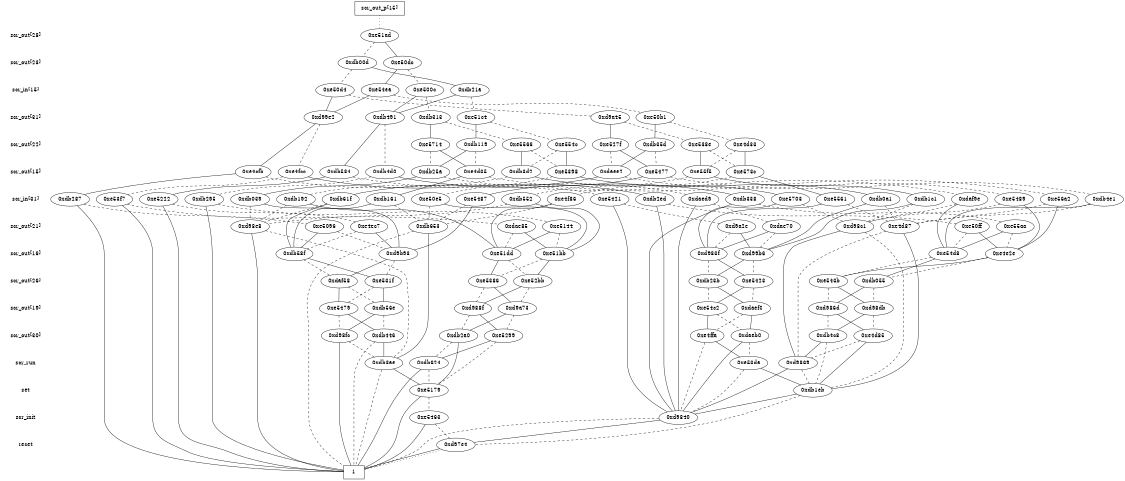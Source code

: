 digraph "DD" {
size = "7.5,10"
center = true;
edge [dir = none];
{ node [shape = plaintext];
  edge [style = invis];
  "CONST NODES" [style = invis];
" scr_out[28] " -> " scr_out[23] " -> " scr_in[15] " -> " scr_out[31] " -> " scr_out[22] " -> " scr_out[15] " -> " scr_in[31] " -> " scr_out[21] " -> " scr_out[16] " -> " scr_out[26] " -> " scr_out[19] " -> " scr_out[30] " -> " scr_run " -> " set " -> " scr_init " -> " reset " -> "CONST NODES"; 
}
{ rank = same; node [shape = box]; edge [style = invis];
"  scr_out_p[15]  "; }
{ rank = same; " scr_out[28] ";
"0xe51ad";
}
{ rank = same; " scr_out[23] ";
"0xe50dc";
"0xdb00d";
}
{ rank = same; " scr_in[15] ";
"0xe500c";
"0xdb21a";
"0xe50d4";
"0xe54ea";
}
{ rank = same; " scr_out[31] ";
"0xdb313";
"0xe50b1";
"0xe51c4";
"0xd9a45";
"0xdb491";
"0xd99e2";
}
{ rank = same; " scr_out[22] ";
"0xe538e";
"0xe5566";
"0xe5714";
"0xdb35d";
"0xe554c";
"0xe4d33";
"0xe527f";
"0xdb119";
}
{ rank = same; " scr_out[15] ";
"0xdb4d0";
"0xe4d35";
"0xe5477";
"0xdb584";
"0xe55f5";
"0xdaee2";
"0xdb3d2";
"0xe5398";
"0xe573c";
"0xe4fcc";
"0xe4cfb";
"0xdb25a";
}
{ rank = same; " scr_in[31] ";
"0xdb0a1";
"0xdaf9e";
"0xdb287";
"0xe5421";
"0xdb338";
"0xdb039";
"0xdb2ed";
"0xe53f7";
"0xdb1c1";
"0xdb161";
"0xe56a2";
"0xdaed9";
"0xe5561";
"0xe50e5";
"0xdb192";
"0xe5489";
"0xe5703";
"0xe5487";
"0xe5222";
"0xdb4e1";
"0xdb295";
"0xdb61f";
"0xe4f86";
"0xdb552";
}
{ rank = same; " scr_out[21] ";
"0xe50ff";
"0xd98e8";
"0xd9a2e";
"0xd98c1";
"0xdb653";
"0xe55aa";
"0xdae70";
"0xe4ec7";
"0xe5096";
"0xe5144";
"0xdae85";
"0xe4d87";
}
{ rank = same; " scr_out[16] ";
"0xe51dd";
"0xe54d8";
"0xdb58f";
"0xd983f";
"0xd9b93";
"0xe51bb";
"0xe4e2e";
"0xd99b6";
}
{ rank = same; " scr_out[26] ";
"0xdaf58";
"0xdb23b";
"0xe531f";
"0xe543b";
"0xe5386";
"0xdb055";
"0xe52bb";
"0xe5423";
}
{ rank = same; " scr_out[19] ";
"0xe5479";
"0xe54c2";
"0xd988f";
"0xdb56e";
"0xd986d";
"0xd9a73";
"0xd98db";
"0xdaef0";
}
{ rank = same; " scr_out[30] ";
"0xdb2a0";
"0xd98fc";
"0xe4ffa";
"0xdb4c8";
"0xdb446";
"0xe4d85";
"0xdaeb0";
"0xe5299";
}
{ rank = same; " scr_run ";
"0xe53da";
"0xdb3ae";
"0xd9869";
"0xdb624";
}
{ rank = same; " set ";
"0xe5179";
"0xdb1eb";
}
{ rank = same; " scr_init ";
"0xe5463";
"0xd9840";
}
{ rank = same; " reset ";
"0xd97e4";
}
{ rank = same; "CONST NODES";
{ node [shape = box]; "0xd979d";
}
}
"  scr_out_p[15]  " -> "0xe51ad" [style = dotted];
"0xe51ad" -> "0xe50dc";
"0xe51ad" -> "0xdb00d" [style = dashed];
"0xe50dc" -> "0xe54ea";
"0xe50dc" -> "0xe500c" [style = dashed];
"0xdb00d" -> "0xdb21a";
"0xdb00d" -> "0xe50d4" [style = dashed];
"0xe500c" -> "0xdb491";
"0xe500c" -> "0xdb313" [style = dashed];
"0xdb21a" -> "0xdb491";
"0xdb21a" -> "0xe51c4" [style = dashed];
"0xe50d4" -> "0xd99e2";
"0xe50d4" -> "0xd9a45" [style = dashed];
"0xe54ea" -> "0xd99e2";
"0xe54ea" -> "0xe50b1" [style = dashed];
"0xdb313" -> "0xe5714";
"0xdb313" -> "0xe5566" [style = dashed];
"0xe50b1" -> "0xdb35d";
"0xe50b1" -> "0xe4d33" [style = dashed];
"0xe51c4" -> "0xdb119";
"0xe51c4" -> "0xe554c" [style = dashed];
"0xd9a45" -> "0xe527f";
"0xd9a45" -> "0xe538e" [style = dashed];
"0xdb491" -> "0xdb584";
"0xdb491" -> "0xdb4d0" [style = dashed];
"0xd99e2" -> "0xe4cfb";
"0xd99e2" -> "0xe4fcc" [style = dashed];
"0xe538e" -> "0xe55f5";
"0xe538e" -> "0xe573c" [style = dashed];
"0xe5566" -> "0xdb3d2";
"0xe5566" -> "0xe5398" [style = dashed];
"0xe5714" -> "0xe4d35";
"0xe5714" -> "0xdb25a" [style = dashed];
"0xdb35d" -> "0xdaee2";
"0xdb35d" -> "0xe5477" [style = dashed];
"0xe554c" -> "0xe5398";
"0xe554c" -> "0xdb3d2" [style = dashed];
"0xe4d33" -> "0xe573c";
"0xe4d33" -> "0xe55f5" [style = dashed];
"0xe527f" -> "0xe5477";
"0xe527f" -> "0xdaee2" [style = dashed];
"0xdb119" -> "0xdb25a";
"0xdb119" -> "0xe4d35" [style = dashed];
"0xdb4d0" -> "0xdb338";
"0xdb4d0" -> "0xdb295" [style = dashed];
"0xe4d35" -> "0xdb161";
"0xe4d35" -> "0xe56a2" [style = dashed];
"0xe5477" -> "0xe5487";
"0xe5477" -> "0xdb4e1" [style = dashed];
"0xdb584" -> "0xe5222";
"0xdb584" -> "0xdaed9" [style = dashed];
"0xe55f5" -> "0xdb1c1";
"0xe55f5" -> "0xdb552" [style = dashed];
"0xdaee2" -> "0xdb61f";
"0xdaee2" -> "0xe5489" [style = dashed];
"0xdb3d2" -> "0xe5703";
"0xdb3d2" -> "0xdb192" [style = dashed];
"0xe5398" -> "0xdb0a1";
"0xe5398" -> "0xe50e5" [style = dashed];
"0xe573c" -> "0xe5561";
"0xe573c" -> "0xe4f86" [style = dashed];
"0xe4fcc" -> "0xdb2ed";
"0xe4fcc" -> "0xe53f7" [style = dashed];
"0xe4cfb" -> "0xdb287";
"0xe4cfb" -> "0xe5421" [style = dashed];
"0xdb25a" -> "0xdb039";
"0xdb25a" -> "0xdaf9e" [style = dashed];
"0xdb0a1" -> "0xd99b6";
"0xdb0a1" -> "0xe4d87" [style = dashed];
"0xdaf9e" -> "0xe54d8";
"0xdaf9e" -> "0xd98c1" [style = dashed];
"0xdb287" -> "0xd979d";
"0xdb287" -> "0xe5096" [style = dashed];
"0xe5421" -> "0xd9840";
"0xe5421" -> "0xd9a2e" [style = dashed];
"0xdb338" -> "0xd9840";
"0xdb338" -> "0xe55aa" [style = dashed];
"0xdb039" -> "0xd9b93";
"0xdb039" -> "0xd98e8" [style = dashed];
"0xdb2ed" -> "0xd9840";
"0xdb2ed" -> "0xe50ff" [style = dashed];
"0xe53f7" -> "0xd979d";
"0xe53f7" -> "0xdae85" [style = dashed];
"0xdb1c1" -> "0xd99b6";
"0xdb1c1" -> "0xd98c1" [style = dashed];
"0xdb161" -> "0xdb58f";
"0xdb161" -> "0xdb653" [style = dashed];
"0xe56a2" -> "0xe4e2e";
"0xe56a2" -> "0xe4d87" [style = dashed];
"0xdaed9" -> "0xd9840";
"0xdaed9" -> "0xdae70" [style = dashed];
"0xe5561" -> "0xd983f";
"0xe5561" -> "0xe4d87" [style = dashed];
"0xe50e5" -> "0xe51bb";
"0xe50e5" -> "0xdb653" [style = dashed];
"0xdb192" -> "0xe51dd";
"0xdb192" -> "0xd98e8" [style = dashed];
"0xe5489" -> "0xe4e2e";
"0xe5489" -> "0xd98c1" [style = dashed];
"0xe5703" -> "0xd983f";
"0xe5703" -> "0xd98c1" [style = dashed];
"0xe5487" -> "0xd9b93";
"0xe5487" -> "0xdb653" [style = dashed];
"0xe5222" -> "0xd979d";
"0xe5222" -> "0xe4ec7" [style = dashed];
"0xdb4e1" -> "0xe54d8";
"0xdb4e1" -> "0xe4d87" [style = dashed];
"0xdb295" -> "0xd979d";
"0xdb295" -> "0xe5144" [style = dashed];
"0xdb61f" -> "0xdb58f";
"0xdb61f" -> "0xd98e8" [style = dashed];
"0xe4f86" -> "0xe51dd";
"0xe4f86" -> "0xdb653" [style = dashed];
"0xdb552" -> "0xe51bb";
"0xdb552" -> "0xd98e8" [style = dashed];
"0xe50ff" -> "0xe4e2e";
"0xe50ff" -> "0xe54d8" [style = dashed];
"0xd98e8" -> "0xd979d";
"0xd98e8" -> "0xdb3ae" [style = dashed];
"0xd9a2e" -> "0xd99b6";
"0xd9a2e" -> "0xd983f" [style = dashed];
"0xd98c1" -> "0xd9869";
"0xd98c1" -> "0xdb1eb" [style = dashed];
"0xdb653" -> "0xdb3ae";
"0xdb653" -> "0xd979d" [style = dashed];
"0xe55aa" -> "0xe54d8";
"0xe55aa" -> "0xe4e2e" [style = dashed];
"0xdae70" -> "0xd983f";
"0xdae70" -> "0xd99b6" [style = dashed];
"0xe4ec7" -> "0xd9b93";
"0xe4ec7" -> "0xdb58f" [style = dashed];
"0xe5096" -> "0xdb58f";
"0xe5096" -> "0xd9b93" [style = dashed];
"0xe5144" -> "0xe51dd";
"0xe5144" -> "0xe51bb" [style = dashed];
"0xdae85" -> "0xe51bb";
"0xdae85" -> "0xe51dd" [style = dashed];
"0xe4d87" -> "0xdb1eb";
"0xe4d87" -> "0xd9869" [style = dashed];
"0xe51dd" -> "0xe5386";
"0xe51dd" -> "0xe52bb" [style = dashed];
"0xe54d8" -> "0xdb055";
"0xe54d8" -> "0xe543b" [style = dashed];
"0xdb58f" -> "0xe531f";
"0xdb58f" -> "0xdaf58" [style = dashed];
"0xd983f" -> "0xe5423";
"0xd983f" -> "0xdb23b" [style = dashed];
"0xd9b93" -> "0xdaf58";
"0xd9b93" -> "0xe531f" [style = dashed];
"0xe51bb" -> "0xe52bb";
"0xe51bb" -> "0xe5386" [style = dashed];
"0xe4e2e" -> "0xe543b";
"0xe4e2e" -> "0xdb055" [style = dashed];
"0xd99b6" -> "0xdb23b";
"0xd99b6" -> "0xe5423" [style = dashed];
"0xdaf58" -> "0xe5479";
"0xdaf58" -> "0xdb56e" [style = dashed];
"0xdb23b" -> "0xdaef0";
"0xdb23b" -> "0xe54c2" [style = dashed];
"0xe531f" -> "0xdb56e";
"0xe531f" -> "0xe5479" [style = dashed];
"0xe543b" -> "0xd98db";
"0xe543b" -> "0xd986d" [style = dashed];
"0xe5386" -> "0xd9a73";
"0xe5386" -> "0xd988f" [style = dashed];
"0xdb055" -> "0xd986d";
"0xdb055" -> "0xd98db" [style = dashed];
"0xe52bb" -> "0xd988f";
"0xe52bb" -> "0xd9a73" [style = dashed];
"0xe5423" -> "0xe54c2";
"0xe5423" -> "0xdaef0" [style = dashed];
"0xe5479" -> "0xdb446";
"0xe5479" -> "0xd98fc" [style = dashed];
"0xe54c2" -> "0xe4ffa";
"0xe54c2" -> "0xdaeb0" [style = dashed];
"0xd988f" -> "0xe5299";
"0xd988f" -> "0xdb2a0" [style = dashed];
"0xdb56e" -> "0xd98fc";
"0xdb56e" -> "0xdb446" [style = dashed];
"0xd986d" -> "0xe4d85";
"0xd986d" -> "0xdb4c8" [style = dashed];
"0xd9a73" -> "0xdb2a0";
"0xd9a73" -> "0xe5299" [style = dashed];
"0xd98db" -> "0xdb4c8";
"0xd98db" -> "0xe4d85" [style = dashed];
"0xdaef0" -> "0xdaeb0";
"0xdaef0" -> "0xe4ffa" [style = dashed];
"0xdb2a0" -> "0xe5179";
"0xdb2a0" -> "0xdb624" [style = dashed];
"0xd98fc" -> "0xd979d";
"0xd98fc" -> "0xdb3ae" [style = dashed];
"0xe4ffa" -> "0xe53da";
"0xe4ffa" -> "0xd9840" [style = dashed];
"0xdb4c8" -> "0xd9869";
"0xdb4c8" -> "0xdb1eb" [style = dashed];
"0xdb446" -> "0xdb3ae";
"0xdb446" -> "0xd979d" [style = dashed];
"0xe4d85" -> "0xdb1eb";
"0xe4d85" -> "0xd9869" [style = dashed];
"0xdaeb0" -> "0xd9840";
"0xdaeb0" -> "0xe53da" [style = dashed];
"0xe5299" -> "0xdb624";
"0xe5299" -> "0xe5179" [style = dashed];
"0xe53da" -> "0xdb1eb";
"0xe53da" -> "0xd9840" [style = dashed];
"0xdb3ae" -> "0xe5179";
"0xdb3ae" -> "0xd979d" [style = dashed];
"0xd9869" -> "0xd9840";
"0xd9869" -> "0xdb1eb" [style = dashed];
"0xdb624" -> "0xd979d";
"0xdb624" -> "0xe5179" [style = dashed];
"0xe5179" -> "0xd979d";
"0xe5179" -> "0xe5463" [style = dashed];
"0xdb1eb" -> "0xd9840";
"0xdb1eb" -> "0xd97e4" [style = dashed];
"0xe5463" -> "0xd979d";
"0xe5463" -> "0xd97e4" [style = dashed];
"0xd9840" -> "0xd97e4";
"0xd9840" -> "0xd979d" [style = dashed];
"0xd97e4" -> "0xd979d";
"0xd97e4" -> "0xd979d" [style = dotted];
"0xd979d" [label = "1"];
}
